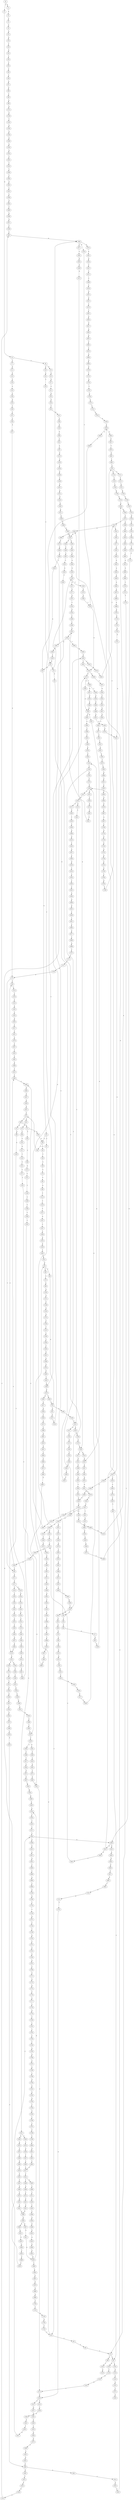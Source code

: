 strict digraph  {
	S0 -> S1 [ label = G ];
	S0 -> S2 [ label = C ];
	S1 -> S3 [ label = G ];
	S2 -> S4 [ label = G ];
	S3 -> S5 [ label = A ];
	S4 -> S6 [ label = C ];
	S4 -> S7 [ label = T ];
	S5 -> S8 [ label = G ];
	S6 -> S9 [ label = G ];
	S6 -> S10 [ label = A ];
	S7 -> S11 [ label = G ];
	S8 -> S12 [ label = G ];
	S9 -> S13 [ label = A ];
	S10 -> S14 [ label = A ];
	S11 -> S15 [ label = G ];
	S12 -> S16 [ label = G ];
	S13 -> S17 [ label = G ];
	S14 -> S18 [ label = C ];
	S15 -> S19 [ label = C ];
	S16 -> S20 [ label = T ];
	S17 -> S21 [ label = C ];
	S18 -> S22 [ label = C ];
	S19 -> S23 [ label = C ];
	S20 -> S24 [ label = G ];
	S21 -> S25 [ label = A ];
	S22 -> S26 [ label = A ];
	S22 -> S27 [ label = C ];
	S23 -> S28 [ label = C ];
	S24 -> S29 [ label = T ];
	S25 -> S30 [ label = G ];
	S26 -> S31 [ label = G ];
	S27 -> S32 [ label = G ];
	S28 -> S33 [ label = G ];
	S29 -> S34 [ label = T ];
	S30 -> S35 [ label = T ];
	S31 -> S36 [ label = A ];
	S31 -> S37 [ label = T ];
	S32 -> S38 [ label = T ];
	S33 -> S39 [ label = T ];
	S34 -> S40 [ label = C ];
	S35 -> S41 [ label = G ];
	S36 -> S42 [ label = C ];
	S36 -> S43 [ label = A ];
	S37 -> S44 [ label = C ];
	S38 -> S45 [ label = C ];
	S38 -> S46 [ label = A ];
	S39 -> S47 [ label = C ];
	S40 -> S48 [ label = C ];
	S41 -> S49 [ label = C ];
	S42 -> S50 [ label = T ];
	S43 -> S51 [ label = C ];
	S44 -> S52 [ label = T ];
	S44 -> S53 [ label = G ];
	S45 -> S54 [ label = T ];
	S46 -> S55 [ label = C ];
	S47 -> S56 [ label = C ];
	S48 -> S57 [ label = A ];
	S49 -> S58 [ label = A ];
	S50 -> S59 [ label = C ];
	S51 -> S60 [ label = C ];
	S51 -> S61 [ label = A ];
	S52 -> S62 [ label = C ];
	S53 -> S63 [ label = T ];
	S53 -> S64 [ label = C ];
	S54 -> S65 [ label = C ];
	S55 -> S66 [ label = A ];
	S56 -> S67 [ label = A ];
	S57 -> S68 [ label = G ];
	S58 -> S69 [ label = A ];
	S59 -> S70 [ label = C ];
	S60 -> S71 [ label = A ];
	S60 -> S72 [ label = G ];
	S61 -> S73 [ label = G ];
	S62 -> S74 [ label = T ];
	S63 -> S75 [ label = A ];
	S64 -> S76 [ label = G ];
	S65 -> S77 [ label = G ];
	S66 -> S78 [ label = G ];
	S67 -> S79 [ label = G ];
	S68 -> S80 [ label = C ];
	S69 -> S81 [ label = C ];
	S70 -> S82 [ label = C ];
	S71 -> S83 [ label = G ];
	S71 -> S84 [ label = C ];
	S72 -> S85 [ label = G ];
	S73 -> S86 [ label = C ];
	S74 -> S87 [ label = C ];
	S74 -> S88 [ label = G ];
	S75 -> S89 [ label = A ];
	S76 -> S90 [ label = G ];
	S76 -> S91 [ label = C ];
	S77 -> S92 [ label = G ];
	S78 -> S93 [ label = C ];
	S79 -> S94 [ label = C ];
	S79 -> S95 [ label = T ];
	S80 -> S96 [ label = A ];
	S81 -> S97 [ label = A ];
	S82 -> S98 [ label = A ];
	S83 -> S36 [ label = A ];
	S84 -> S99 [ label = C ];
	S85 -> S100 [ label = A ];
	S86 -> S101 [ label = C ];
	S87 -> S102 [ label = T ];
	S87 -> S103 [ label = G ];
	S88 -> S104 [ label = T ];
	S89 -> S105 [ label = G ];
	S90 -> S106 [ label = C ];
	S91 -> S107 [ label = A ];
	S92 -> S108 [ label = C ];
	S93 -> S109 [ label = A ];
	S94 -> S110 [ label = T ];
	S95 -> S111 [ label = A ];
	S96 -> S112 [ label = G ];
	S97 -> S113 [ label = G ];
	S98 -> S114 [ label = T ];
	S99 -> S115 [ label = A ];
	S100 -> S116 [ label = C ];
	S101 -> S117 [ label = G ];
	S102 -> S118 [ label = G ];
	S103 -> S119 [ label = T ];
	S104 -> S120 [ label = A ];
	S105 -> S121 [ label = A ];
	S106 -> S122 [ label = T ];
	S107 -> S123 [ label = G ];
	S108 -> S124 [ label = A ];
	S109 -> S125 [ label = G ];
	S110 -> S126 [ label = T ];
	S111 -> S127 [ label = G ];
	S112 -> S128 [ label = A ];
	S113 -> S129 [ label = C ];
	S114 -> S130 [ label = C ];
	S115 -> S131 [ label = C ];
	S116 -> S132 [ label = G ];
	S117 -> S133 [ label = T ];
	S118 -> S134 [ label = A ];
	S119 -> S135 [ label = G ];
	S121 -> S136 [ label = C ];
	S122 -> S137 [ label = A ];
	S122 -> S138 [ label = G ];
	S123 -> S139 [ label = C ];
	S124 -> S140 [ label = C ];
	S125 -> S141 [ label = G ];
	S126 -> S142 [ label = C ];
	S127 -> S143 [ label = G ];
	S127 -> S144 [ label = C ];
	S128 -> S145 [ label = T ];
	S129 -> S146 [ label = T ];
	S130 -> S147 [ label = T ];
	S131 -> S148 [ label = C ];
	S132 -> S149 [ label = C ];
	S132 -> S150 [ label = T ];
	S133 -> S151 [ label = C ];
	S134 -> S152 [ label = G ];
	S135 -> S153 [ label = G ];
	S136 -> S154 [ label = G ];
	S137 -> S155 [ label = T ];
	S138 -> S156 [ label = G ];
	S139 -> S157 [ label = G ];
	S139 -> S158 [ label = C ];
	S140 -> S159 [ label = G ];
	S140 -> S160 [ label = C ];
	S141 -> S161 [ label = T ];
	S142 -> S162 [ label = A ];
	S143 -> S163 [ label = G ];
	S144 -> S164 [ label = T ];
	S145 -> S165 [ label = A ];
	S146 -> S166 [ label = A ];
	S147 -> S167 [ label = G ];
	S148 -> S168 [ label = C ];
	S149 -> S169 [ label = C ];
	S150 -> S170 [ label = C ];
	S151 -> S171 [ label = C ];
	S152 -> S172 [ label = T ];
	S153 -> S173 [ label = T ];
	S154 -> S174 [ label = G ];
	S155 -> S175 [ label = A ];
	S156 -> S176 [ label = A ];
	S157 -> S177 [ label = G ];
	S158 -> S178 [ label = G ];
	S159 -> S179 [ label = C ];
	S160 -> S180 [ label = G ];
	S161 -> S181 [ label = G ];
	S162 -> S182 [ label = C ];
	S163 -> S183 [ label = T ];
	S164 -> S184 [ label = C ];
	S165 -> S185 [ label = A ];
	S166 -> S186 [ label = C ];
	S167 -> S187 [ label = C ];
	S168 -> S188 [ label = C ];
	S169 -> S189 [ label = C ];
	S170 -> S190 [ label = G ];
	S171 -> S191 [ label = T ];
	S172 -> S192 [ label = A ];
	S173 -> S193 [ label = A ];
	S174 -> S194 [ label = C ];
	S175 -> S195 [ label = G ];
	S176 -> S196 [ label = A ];
	S177 -> S197 [ label = G ];
	S178 -> S198 [ label = G ];
	S179 -> S199 [ label = G ];
	S180 -> S200 [ label = A ];
	S180 -> S201 [ label = G ];
	S181 -> S202 [ label = C ];
	S182 -> S203 [ label = G ];
	S183 -> S204 [ label = C ];
	S184 -> S205 [ label = C ];
	S185 -> S206 [ label = A ];
	S186 -> S207 [ label = G ];
	S187 -> S208 [ label = C ];
	S188 -> S209 [ label = T ];
	S189 -> S210 [ label = A ];
	S190 -> S211 [ label = T ];
	S191 -> S212 [ label = C ];
	S193 -> S213 [ label = T ];
	S193 -> S214 [ label = C ];
	S194 -> S215 [ label = T ];
	S195 -> S216 [ label = T ];
	S196 -> S217 [ label = T ];
	S196 -> S218 [ label = G ];
	S197 -> S219 [ label = T ];
	S198 -> S220 [ label = T ];
	S199 -> S221 [ label = C ];
	S199 -> S222 [ label = G ];
	S200 -> S223 [ label = G ];
	S200 -> S224 [ label = A ];
	S201 -> S225 [ label = G ];
	S202 -> S226 [ label = A ];
	S203 -> S227 [ label = C ];
	S204 -> S228 [ label = A ];
	S205 -> S229 [ label = A ];
	S206 -> S230 [ label = A ];
	S207 -> S231 [ label = A ];
	S208 -> S232 [ label = A ];
	S209 -> S233 [ label = T ];
	S210 -> S234 [ label = T ];
	S211 -> S235 [ label = G ];
	S212 -> S236 [ label = T ];
	S213 -> S237 [ label = G ];
	S214 -> S238 [ label = C ];
	S215 -> S239 [ label = C ];
	S216 -> S240 [ label = A ];
	S217 -> S241 [ label = G ];
	S218 -> S242 [ label = A ];
	S219 -> S243 [ label = G ];
	S220 -> S244 [ label = G ];
	S221 -> S245 [ label = G ];
	S222 -> S246 [ label = T ];
	S223 -> S247 [ label = T ];
	S224 -> S248 [ label = T ];
	S225 -> S249 [ label = A ];
	S226 -> S250 [ label = C ];
	S227 -> S251 [ label = C ];
	S228 -> S252 [ label = C ];
	S229 -> S253 [ label = C ];
	S230 -> S254 [ label = A ];
	S231 -> S255 [ label = G ];
	S232 -> S256 [ label = G ];
	S233 -> S257 [ label = C ];
	S234 -> S258 [ label = C ];
	S235 -> S259 [ label = A ];
	S236 -> S260 [ label = T ];
	S236 -> S261 [ label = G ];
	S237 -> S262 [ label = A ];
	S238 -> S263 [ label = G ];
	S239 -> S264 [ label = T ];
	S240 -> S265 [ label = G ];
	S241 -> S266 [ label = G ];
	S242 -> S267 [ label = A ];
	S243 -> S268 [ label = C ];
	S244 -> S269 [ label = A ];
	S244 -> S270 [ label = G ];
	S245 -> S271 [ label = C ];
	S245 -> S272 [ label = G ];
	S246 -> S273 [ label = G ];
	S247 -> S274 [ label = C ];
	S248 -> S275 [ label = G ];
	S249 -> S276 [ label = A ];
	S250 -> S277 [ label = G ];
	S251 -> S278 [ label = C ];
	S252 -> S279 [ label = T ];
	S253 -> S280 [ label = C ];
	S254 -> S281 [ label = C ];
	S255 -> S282 [ label = A ];
	S256 -> S283 [ label = T ];
	S257 -> S284 [ label = C ];
	S257 -> S285 [ label = G ];
	S258 -> S286 [ label = G ];
	S259 -> S287 [ label = C ];
	S260 -> S288 [ label = C ];
	S261 -> S289 [ label = T ];
	S262 -> S290 [ label = G ];
	S263 -> S291 [ label = G ];
	S264 -> S292 [ label = C ];
	S265 -> S293 [ label = C ];
	S266 -> S294 [ label = G ];
	S267 -> S295 [ label = C ];
	S268 -> S296 [ label = C ];
	S269 -> S297 [ label = C ];
	S270 -> S298 [ label = T ];
	S270 -> S299 [ label = A ];
	S271 -> S300 [ label = G ];
	S272 -> S301 [ label = C ];
	S273 -> S302 [ label = C ];
	S274 -> S303 [ label = C ];
	S275 -> S304 [ label = T ];
	S276 -> S305 [ label = T ];
	S277 -> S306 [ label = C ];
	S278 -> S307 [ label = T ];
	S279 -> S308 [ label = C ];
	S280 -> S309 [ label = G ];
	S281 -> S310 [ label = T ];
	S282 -> S311 [ label = A ];
	S283 -> S312 [ label = C ];
	S284 -> S313 [ label = T ];
	S285 -> S314 [ label = A ];
	S286 -> S315 [ label = T ];
	S287 -> S316 [ label = C ];
	S288 -> S317 [ label = T ];
	S289 -> S318 [ label = C ];
	S290 -> S319 [ label = C ];
	S291 -> S320 [ label = T ];
	S292 -> S321 [ label = G ];
	S293 -> S322 [ label = C ];
	S294 -> S323 [ label = G ];
	S295 -> S324 [ label = G ];
	S296 -> S325 [ label = G ];
	S297 -> S326 [ label = G ];
	S298 -> S327 [ label = G ];
	S298 -> S328 [ label = T ];
	S299 -> S329 [ label = A ];
	S300 -> S330 [ label = T ];
	S301 -> S122 [ label = T ];
	S302 -> S331 [ label = C ];
	S303 -> S332 [ label = A ];
	S304 -> S333 [ label = A ];
	S305 -> S334 [ label = T ];
	S306 -> S199 [ label = G ];
	S307 -> S335 [ label = T ];
	S308 -> S336 [ label = G ];
	S309 -> S337 [ label = G ];
	S310 -> S338 [ label = T ];
	S311 -> S339 [ label = C ];
	S312 -> S53 [ label = G ];
	S313 -> S340 [ label = G ];
	S314 -> S341 [ label = T ];
	S315 -> S342 [ label = C ];
	S316 -> S343 [ label = G ];
	S317 -> S344 [ label = C ];
	S318 -> S345 [ label = G ];
	S319 -> S346 [ label = G ];
	S320 -> S347 [ label = G ];
	S321 -> S348 [ label = A ];
	S322 -> S349 [ label = G ];
	S323 -> S350 [ label = T ];
	S324 -> S351 [ label = G ];
	S325 -> S352 [ label = C ];
	S326 -> S353 [ label = T ];
	S327 -> S354 [ label = G ];
	S328 -> S355 [ label = A ];
	S329 -> S356 [ label = C ];
	S329 -> S357 [ label = G ];
	S330 -> S358 [ label = C ];
	S331 -> S325 [ label = G ];
	S332 -> S359 [ label = G ];
	S333 -> S360 [ label = G ];
	S334 -> S361 [ label = G ];
	S335 -> S362 [ label = C ];
	S336 -> S363 [ label = C ];
	S337 -> S364 [ label = A ];
	S338 -> S365 [ label = T ];
	S339 -> S366 [ label = T ];
	S340 -> S367 [ label = T ];
	S341 -> S368 [ label = C ];
	S342 -> S369 [ label = C ];
	S343 -> S370 [ label = G ];
	S344 -> S371 [ label = G ];
	S345 -> S372 [ label = T ];
	S346 -> S373 [ label = G ];
	S347 -> S270 [ label = G ];
	S348 -> S374 [ label = A ];
	S349 -> S375 [ label = A ];
	S349 -> S376 [ label = G ];
	S349 -> S377 [ label = C ];
	S350 -> S378 [ label = C ];
	S351 -> S379 [ label = C ];
	S352 -> S380 [ label = C ];
	S352 -> S381 [ label = A ];
	S353 -> S382 [ label = G ];
	S354 -> S383 [ label = A ];
	S355 -> S384 [ label = G ];
	S356 -> S385 [ label = C ];
	S357 -> S242 [ label = A ];
	S358 -> S386 [ label = G ];
	S359 -> S95 [ label = T ];
	S359 -> S94 [ label = C ];
	S360 -> S387 [ label = T ];
	S361 -> S388 [ label = A ];
	S362 -> S389 [ label = A ];
	S363 -> S390 [ label = T ];
	S364 -> S116 [ label = C ];
	S365 -> S391 [ label = G ];
	S366 -> S392 [ label = G ];
	S367 -> S393 [ label = C ];
	S368 -> S394 [ label = G ];
	S369 -> S395 [ label = T ];
	S370 -> S396 [ label = T ];
	S371 -> S397 [ label = G ];
	S372 -> S398 [ label = G ];
	S373 -> S399 [ label = T ];
	S374 -> S400 [ label = G ];
	S375 -> S401 [ label = A ];
	S376 -> S220 [ label = T ];
	S377 -> S402 [ label = T ];
	S378 -> S403 [ label = C ];
	S379 -> S404 [ label = A ];
	S380 -> S405 [ label = G ];
	S381 -> S406 [ label = A ];
	S382 -> S407 [ label = G ];
	S383 -> S329 [ label = A ];
	S384 -> S408 [ label = A ];
	S385 -> S409 [ label = T ];
	S386 -> S410 [ label = A ];
	S387 -> S411 [ label = T ];
	S388 -> S412 [ label = A ];
	S389 -> S413 [ label = T ];
	S390 -> S414 [ label = T ];
	S391 -> S415 [ label = C ];
	S392 -> S416 [ label = G ];
	S393 -> S417 [ label = C ];
	S394 -> S418 [ label = T ];
	S395 -> S212 [ label = C ];
	S396 -> S419 [ label = C ];
	S397 -> S420 [ label = A ];
	S398 -> S421 [ label = G ];
	S399 -> S422 [ label = C ];
	S400 -> S423 [ label = T ];
	S401 -> S424 [ label = A ];
	S402 -> S425 [ label = G ];
	S403 -> S426 [ label = G ];
	S404 -> S427 [ label = C ];
	S405 -> S428 [ label = G ];
	S406 -> S429 [ label = C ];
	S407 -> S430 [ label = G ];
	S408 -> S431 [ label = A ];
	S409 -> S432 [ label = C ];
	S410 -> S433 [ label = C ];
	S411 -> S434 [ label = T ];
	S412 -> S435 [ label = C ];
	S413 -> S436 [ label = C ];
	S414 -> S437 [ label = C ];
	S415 -> S438 [ label = C ];
	S416 -> S439 [ label = C ];
	S416 -> S440 [ label = A ];
	S417 -> S441 [ label = T ];
	S418 -> S442 [ label = T ];
	S419 -> S443 [ label = G ];
	S420 -> S444 [ label = G ];
	S421 -> S173 [ label = T ];
	S422 -> S445 [ label = G ];
	S423 -> S446 [ label = C ];
	S424 -> S447 [ label = C ];
	S425 -> S448 [ label = G ];
	S426 -> S449 [ label = C ];
	S426 -> S450 [ label = T ];
	S427 -> S160 [ label = C ];
	S427 -> S451 [ label = T ];
	S428 -> S452 [ label = T ];
	S428 -> S453 [ label = A ];
	S429 -> S22 [ label = C ];
	S430 -> S454 [ label = T ];
	S431 -> S455 [ label = G ];
	S432 -> S456 [ label = G ];
	S433 -> S457 [ label = G ];
	S434 -> S458 [ label = C ];
	S435 -> S459 [ label = C ];
	S436 -> S460 [ label = C ];
	S437 -> S461 [ label = A ];
	S438 -> S462 [ label = G ];
	S439 -> S463 [ label = G ];
	S440 -> S464 [ label = C ];
	S441 -> S465 [ label = A ];
	S441 -> S466 [ label = T ];
	S442 -> S467 [ label = T ];
	S443 -> S468 [ label = C ];
	S444 -> S469 [ label = A ];
	S445 -> S468 [ label = C ];
	S446 -> S470 [ label = G ];
	S447 -> S471 [ label = C ];
	S448 -> S472 [ label = A ];
	S449 -> S473 [ label = C ];
	S450 -> S474 [ label = C ];
	S451 -> S475 [ label = G ];
	S452 -> S244 [ label = G ];
	S453 -> S476 [ label = A ];
	S454 -> S477 [ label = A ];
	S455 -> S478 [ label = G ];
	S456 -> S479 [ label = G ];
	S457 -> S480 [ label = C ];
	S458 -> S481 [ label = A ];
	S459 -> S482 [ label = C ];
	S460 -> S483 [ label = A ];
	S461 -> S484 [ label = T ];
	S462 -> S485 [ label = T ];
	S463 -> S486 [ label = C ];
	S464 -> S487 [ label = C ];
	S465 -> S488 [ label = C ];
	S466 -> S489 [ label = G ];
	S467 -> S490 [ label = G ];
	S468 -> S491 [ label = A ];
	S468 -> S492 [ label = G ];
	S469 -> S493 [ label = G ];
	S470 -> S494 [ label = C ];
	S470 -> S495 [ label = A ];
	S471 -> S496 [ label = C ];
	S472 -> S196 [ label = A ];
	S473 -> S497 [ label = G ];
	S474 -> S498 [ label = G ];
	S475 -> S499 [ label = G ];
	S476 -> S500 [ label = C ];
	S477 -> S501 [ label = C ];
	S478 -> S502 [ label = G ];
	S479 -> S503 [ label = C ];
	S480 -> S504 [ label = G ];
	S481 -> S505 [ label = C ];
	S482 -> S506 [ label = G ];
	S483 -> S507 [ label = G ];
	S484 -> S436 [ label = C ];
	S485 -> S508 [ label = A ];
	S486 -> S509 [ label = A ];
	S487 -> S510 [ label = C ];
	S488 -> S511 [ label = T ];
	S489 -> S512 [ label = T ];
	S490 -> S513 [ label = T ];
	S491 -> S514 [ label = C ];
	S492 -> S515 [ label = T ];
	S493 -> S516 [ label = G ];
	S494 -> S76 [ label = G ];
	S495 -> S517 [ label = G ];
	S496 -> S518 [ label = C ];
	S497 -> S428 [ label = G ];
	S498 -> S519 [ label = G ];
	S499 -> S520 [ label = G ];
	S500 -> S521 [ label = T ];
	S501 -> S522 [ label = T ];
	S502 -> S523 [ label = G ];
	S503 -> S124 [ label = A ];
	S504 -> S524 [ label = C ];
	S505 -> S525 [ label = T ];
	S506 -> S38 [ label = T ];
	S507 -> S526 [ label = A ];
	S508 -> S527 [ label = G ];
	S509 -> S528 [ label = G ];
	S510 -> S529 [ label = G ];
	S511 -> S530 [ label = A ];
	S512 -> S531 [ label = A ];
	S513 -> S532 [ label = A ];
	S514 -> S533 [ label = G ];
	S515 -> S534 [ label = A ];
	S516 -> S535 [ label = T ];
	S517 -> S536 [ label = G ];
	S518 -> S537 [ label = G ];
	S519 -> S538 [ label = A ];
	S520 -> S539 [ label = A ];
	S521 -> S540 [ label = G ];
	S521 -> S541 [ label = A ];
	S522 -> S542 [ label = A ];
	S523 -> S543 [ label = T ];
	S523 -> S544 [ label = G ];
	S524 -> S545 [ label = C ];
	S525 -> S546 [ label = C ];
	S526 -> S547 [ label = A ];
	S527 -> S548 [ label = C ];
	S528 -> S139 [ label = C ];
	S529 -> S549 [ label = T ];
	S530 -> S550 [ label = C ];
	S531 -> S551 [ label = G ];
	S532 -> S552 [ label = G ];
	S533 -> S553 [ label = C ];
	S534 -> S554 [ label = G ];
	S535 -> S555 [ label = C ];
	S536 -> S556 [ label = T ];
	S537 -> S557 [ label = A ];
	S538 -> S558 [ label = A ];
	S539 -> S559 [ label = A ];
	S540 -> S560 [ label = C ];
	S540 -> S416 [ label = G ];
	S541 -> S561 [ label = C ];
	S542 -> S562 [ label = T ];
	S543 -> S563 [ label = C ];
	S544 -> S564 [ label = T ];
	S545 -> S565 [ label = T ];
	S546 -> S566 [ label = C ];
	S547 -> S51 [ label = C ];
	S548 -> S567 [ label = C ];
	S549 -> S45 [ label = C ];
	S550 -> S568 [ label = C ];
	S551 -> S569 [ label = G ];
	S552 -> S569 [ label = G ];
	S553 -> S199 [ label = G ];
	S554 -> S570 [ label = C ];
	S555 -> S571 [ label = C ];
	S556 -> S572 [ label = A ];
	S557 -> S573 [ label = C ];
	S558 -> S574 [ label = C ];
	S559 -> S575 [ label = C ];
	S560 -> S576 [ label = A ];
	S561 -> S577 [ label = A ];
	S562 -> S578 [ label = T ];
	S563 -> S579 [ label = T ];
	S564 -> S580 [ label = C ];
	S565 -> S581 [ label = C ];
	S566 -> S582 [ label = T ];
	S567 -> S349 [ label = G ];
	S568 -> S583 [ label = A ];
	S569 -> S584 [ label = A ];
	S570 -> S567 [ label = C ];
	S571 -> S585 [ label = C ];
	S572 -> S586 [ label = T ];
	S573 -> S587 [ label = T ];
	S574 -> S588 [ label = A ];
	S574 -> S521 [ label = T ];
	S575 -> S589 [ label = T ];
	S576 -> S590 [ label = A ];
	S577 -> S591 [ label = A ];
	S578 -> S592 [ label = G ];
	S579 -> S593 [ label = C ];
	S580 -> S403 [ label = C ];
	S581 -> S594 [ label = G ];
	S582 -> S595 [ label = T ];
	S583 -> S596 [ label = G ];
	S584 -> S597 [ label = G ];
	S584 -> S598 [ label = A ];
	S585 -> S599 [ label = A ];
	S585 -> S600 [ label = G ];
	S586 -> S601 [ label = A ];
	S587 -> S602 [ label = A ];
	S588 -> S603 [ label = G ];
	S589 -> S540 [ label = G ];
	S590 -> S604 [ label = C ];
	S591 -> S605 [ label = C ];
	S592 -> S606 [ label = G ];
	S593 -> S607 [ label = T ];
	S594 -> S608 [ label = G ];
	S595 -> S609 [ label = T ];
	S596 -> S610 [ label = G ];
	S597 -> S611 [ label = A ];
	S598 -> S612 [ label = A ];
	S599 -> S613 [ label = G ];
	S600 -> S614 [ label = A ];
	S600 -> S615 [ label = G ];
	S601 -> S616 [ label = A ];
	S602 -> S617 [ label = G ];
	S603 -> S618 [ label = G ];
	S604 -> S619 [ label = C ];
	S605 -> S620 [ label = G ];
	S606 -> S621 [ label = A ];
	S607 -> S87 [ label = C ];
	S608 -> S622 [ label = G ];
	S609 -> S623 [ label = C ];
	S610 -> S624 [ label = A ];
	S611 -> S625 [ label = G ];
	S612 -> S626 [ label = G ];
	S613 -> S627 [ label = A ];
	S614 -> S628 [ label = G ];
	S614 -> S629 [ label = A ];
	S615 -> S630 [ label = A ];
	S616 -> S631 [ label = G ];
	S617 -> S632 [ label = A ];
	S618 -> S633 [ label = A ];
	S619 -> S26 [ label = A ];
	S620 -> S634 [ label = A ];
	S621 -> S635 [ label = A ];
	S622 -> S636 [ label = C ];
	S623 -> S637 [ label = A ];
	S624 -> S638 [ label = G ];
	S625 -> S639 [ label = T ];
	S625 -> S516 [ label = G ];
	S626 -> S640 [ label = G ];
	S627 -> S641 [ label = G ];
	S628 -> S642 [ label = T ];
	S629 -> S643 [ label = A ];
	S629 -> S644 [ label = G ];
	S630 -> S645 [ label = G ];
	S631 -> S646 [ label = T ];
	S632 -> S647 [ label = A ];
	S633 -> S648 [ label = A ];
	S634 -> S649 [ label = A ];
	S635 -> S650 [ label = C ];
	S636 -> S651 [ label = T ];
	S637 -> S652 [ label = T ];
	S638 -> S653 [ label = A ];
	S639 -> S654 [ label = C ];
	S640 -> S655 [ label = T ];
	S641 -> S656 [ label = C ];
	S642 -> S274 [ label = C ];
	S643 -> S657 [ label = G ];
	S644 -> S658 [ label = T ];
	S645 -> S659 [ label = G ];
	S646 -> S660 [ label = C ];
	S647 -> S661 [ label = T ];
	S648 -> S662 [ label = T ];
	S649 -> S663 [ label = A ];
	S650 -> S664 [ label = G ];
	S651 -> S665 [ label = C ];
	S652 -> S666 [ label = C ];
	S653 -> S625 [ label = G ];
	S654 -> S667 [ label = A ];
	S655 -> S668 [ label = C ];
	S656 -> S669 [ label = C ];
	S657 -> S670 [ label = T ];
	S658 -> S446 [ label = C ];
	S659 -> S671 [ label = C ];
	S660 -> S672 [ label = G ];
	S661 -> S673 [ label = C ];
	S662 -> S674 [ label = A ];
	S663 -> S675 [ label = A ];
	S664 -> S676 [ label = G ];
	S665 -> S677 [ label = A ];
	S666 -> S460 [ label = C ];
	S667 -> S678 [ label = G ];
	S668 -> S679 [ label = C ];
	S669 -> S680 [ label = A ];
	S670 -> S681 [ label = G ];
	S671 -> S682 [ label = G ];
	S672 -> S683 [ label = T ];
	S673 -> S684 [ label = G ];
	S674 -> S685 [ label = G ];
	S675 -> S686 [ label = C ];
	S676 -> S687 [ label = T ];
	S677 -> S688 [ label = C ];
	S678 -> S689 [ label = G ];
	S679 -> S585 [ label = C ];
	S680 -> S690 [ label = C ];
	S681 -> S691 [ label = T ];
	S682 -> S692 [ label = T ];
	S683 -> S693 [ label = G ];
	S684 -> S694 [ label = G ];
	S685 -> S695 [ label = T ];
	S686 -> S696 [ label = A ];
	S687 -> S697 [ label = A ];
	S688 -> S698 [ label = G ];
	S689 -> S699 [ label = A ];
	S690 -> S700 [ label = G ];
	S691 -> S701 [ label = C ];
	S692 -> S702 [ label = G ];
	S693 -> S421 [ label = G ];
	S694 -> S703 [ label = G ];
	S695 -> S704 [ label = C ];
	S696 -> S705 [ label = G ];
	S697 -> S706 [ label = C ];
	S698 -> S707 [ label = T ];
	S699 -> S708 [ label = C ];
	S700 -> S709 [ label = G ];
	S701 -> S710 [ label = G ];
	S701 -> S711 [ label = C ];
	S702 -> S712 [ label = G ];
	S703 -> S713 [ label = T ];
	S704 -> S714 [ label = T ];
	S705 -> S715 [ label = A ];
	S706 -> S716 [ label = G ];
	S707 -> S717 [ label = C ];
	S708 -> S718 [ label = C ];
	S709 -> S719 [ label = T ];
	S710 -> S720 [ label = T ];
	S711 -> S721 [ label = T ];
	S712 -> S722 [ label = T ];
	S713 -> S723 [ label = A ];
	S714 -> S724 [ label = C ];
	S715 -> S725 [ label = A ];
	S716 -> S726 [ label = A ];
	S717 -> S727 [ label = C ];
	S718 -> S728 [ label = A ];
	S719 -> S729 [ label = T ];
	S720 -> S730 [ label = C ];
	S721 -> S731 [ label = G ];
	S722 -> S193 [ label = A ];
	S723 -> S732 [ label = T ];
	S724 -> S74 [ label = T ];
	S725 -> S733 [ label = G ];
	S726 -> S734 [ label = A ];
	S727 -> S735 [ label = A ];
	S728 -> S736 [ label = G ];
	S729 -> S737 [ label = A ];
	S730 -> S738 [ label = G ];
	S731 -> S739 [ label = G ];
	S732 -> S740 [ label = C ];
	S733 -> S741 [ label = G ];
	S734 -> S742 [ label = G ];
	S735 -> S79 [ label = G ];
	S736 -> S743 [ label = T ];
	S737 -> S744 [ label = C ];
	S738 -> S745 [ label = G ];
	S739 -> S746 [ label = C ];
	S740 -> S747 [ label = C ];
	S741 -> S502 [ label = G ];
	S742 -> S748 [ label = A ];
	S743 -> S44 [ label = C ];
	S744 -> S749 [ label = T ];
	S745 -> S538 [ label = A ];
	S746 -> S750 [ label = C ];
	S747 -> S751 [ label = C ];
	S748 -> S752 [ label = A ];
	S749 -> S753 [ label = G ];
	S750 -> S754 [ label = T ];
	S751 -> S755 [ label = G ];
	S752 -> S756 [ label = G ];
	S753 -> S757 [ label = C ];
	S754 -> S758 [ label = G ];
	S755 -> S759 [ label = A ];
	S756 -> S760 [ label = T ];
	S757 -> S761 [ label = A ];
	S758 -> S762 [ label = G ];
	S759 -> S629 [ label = A ];
	S760 -> S763 [ label = G ];
	S761 -> S764 [ label = G ];
	S762 -> S765 [ label = G ];
	S763 -> S766 [ label = T ];
	S764 -> S767 [ label = A ];
	S765 -> S768 [ label = T ];
	S766 -> S701 [ label = C ];
	S767 -> S769 [ label = C ];
	S768 -> S770 [ label = C ];
	S769 -> S771 [ label = G ];
	S770 -> S772 [ label = C ];
	S771 -> S773 [ label = G ];
	S772 -> S774 [ label = C ];
	S773 -> S775 [ label = A ];
	S774 -> S600 [ label = G ];
	S775 -> S776 [ label = C ];
	S776 -> S777 [ label = A ];
	S777 -> S778 [ label = C ];
	S778 -> S779 [ label = A ];
	S779 -> S780 [ label = C ];
	S780 -> S781 [ label = C ];
	S781 -> S782 [ label = T ];
	S782 -> S783 [ label = C ];
	S783 -> S784 [ label = T ];
	S784 -> S785 [ label = A ];
	S785 -> S786 [ label = G ];
	S786 -> S787 [ label = A ];
	S787 -> S788 [ label = A ];
	S788 -> S789 [ label = C ];
	S789 -> S790 [ label = G ];
	S790 -> S791 [ label = A ];
	S791 -> S792 [ label = G ];
	S792 -> S793 [ label = G ];
	S793 -> S794 [ label = T ];
	S794 -> S795 [ label = G ];
	S795 -> S796 [ label = T ];
	S796 -> S797 [ label = C ];
	S797 -> S798 [ label = C ];
	S798 -> S799 [ label = C ];
	S799 -> S800 [ label = T ];
	S800 -> S801 [ label = G ];
	S801 -> S802 [ label = T ];
	S802 -> S803 [ label = C ];
	S803 -> S417 [ label = C ];
}

